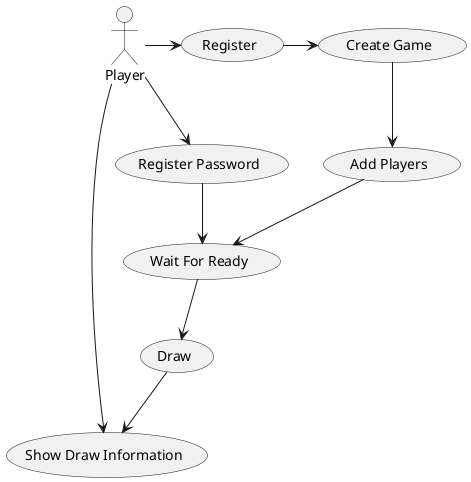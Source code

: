 @startuml Usecases

Player -> (Register)
(Register) -> (Create Game)
(Create Game) --> (Add Players)
(Add Players) --> (Wait For Ready)
Player -> (Register Password) 
(Register Password) -> (Wait For Ready)
(Wait For Ready) --> (Draw)
(Draw) --> (Show Draw Information)
Player --> (Show Draw Information)

@enduml